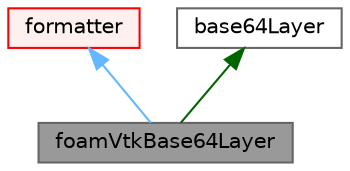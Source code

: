 digraph "foamVtkBase64Layer"
{
 // LATEX_PDF_SIZE
  bgcolor="transparent";
  edge [fontname=Helvetica,fontsize=10,labelfontname=Helvetica,labelfontsize=10];
  node [fontname=Helvetica,fontsize=10,shape=box,height=0.2,width=0.4];
  Node1 [id="Node000001",label="foamVtkBase64Layer",height=0.2,width=0.4,color="gray40", fillcolor="grey60", style="filled", fontcolor="black",tooltip="Base-64 encoded output layer - normally only used indirectly by formatters."];
  Node2 -> Node1 [id="edge1_Node000001_Node000002",dir="back",color="steelblue1",style="solid",tooltip=" "];
  Node2 [id="Node000002",label="formatter",height=0.2,width=0.4,color="red", fillcolor="#FFF0F0", style="filled",URL="$classFoam_1_1vtk_1_1formatter.html",tooltip="Abstract class for a VTK output stream formatter."];
  Node8 -> Node1 [id="edge2_Node000001_Node000008",dir="back",color="darkgreen",style="solid",tooltip=" "];
  Node8 [id="Node000008",label="base64Layer",height=0.2,width=0.4,color="gray40", fillcolor="white", style="filled",URL="$classFoam_1_1base64Layer.html",tooltip="An output filter layer to write base-64 encoded content."];
}
